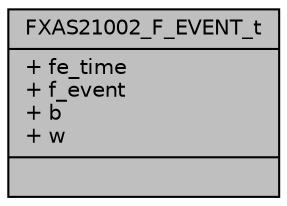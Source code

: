 digraph "FXAS21002_F_EVENT_t"
{
  edge [fontname="Helvetica",fontsize="10",labelfontname="Helvetica",labelfontsize="10"];
  node [fontname="Helvetica",fontsize="10",shape=record];
  Node1 [label="{FXAS21002_F_EVENT_t\n|+ fe_time\l+ f_event\l+ b\l+ w\l|}",height=0.2,width=0.4,color="black", fillcolor="grey75", style="filled", fontcolor="black"];
}
